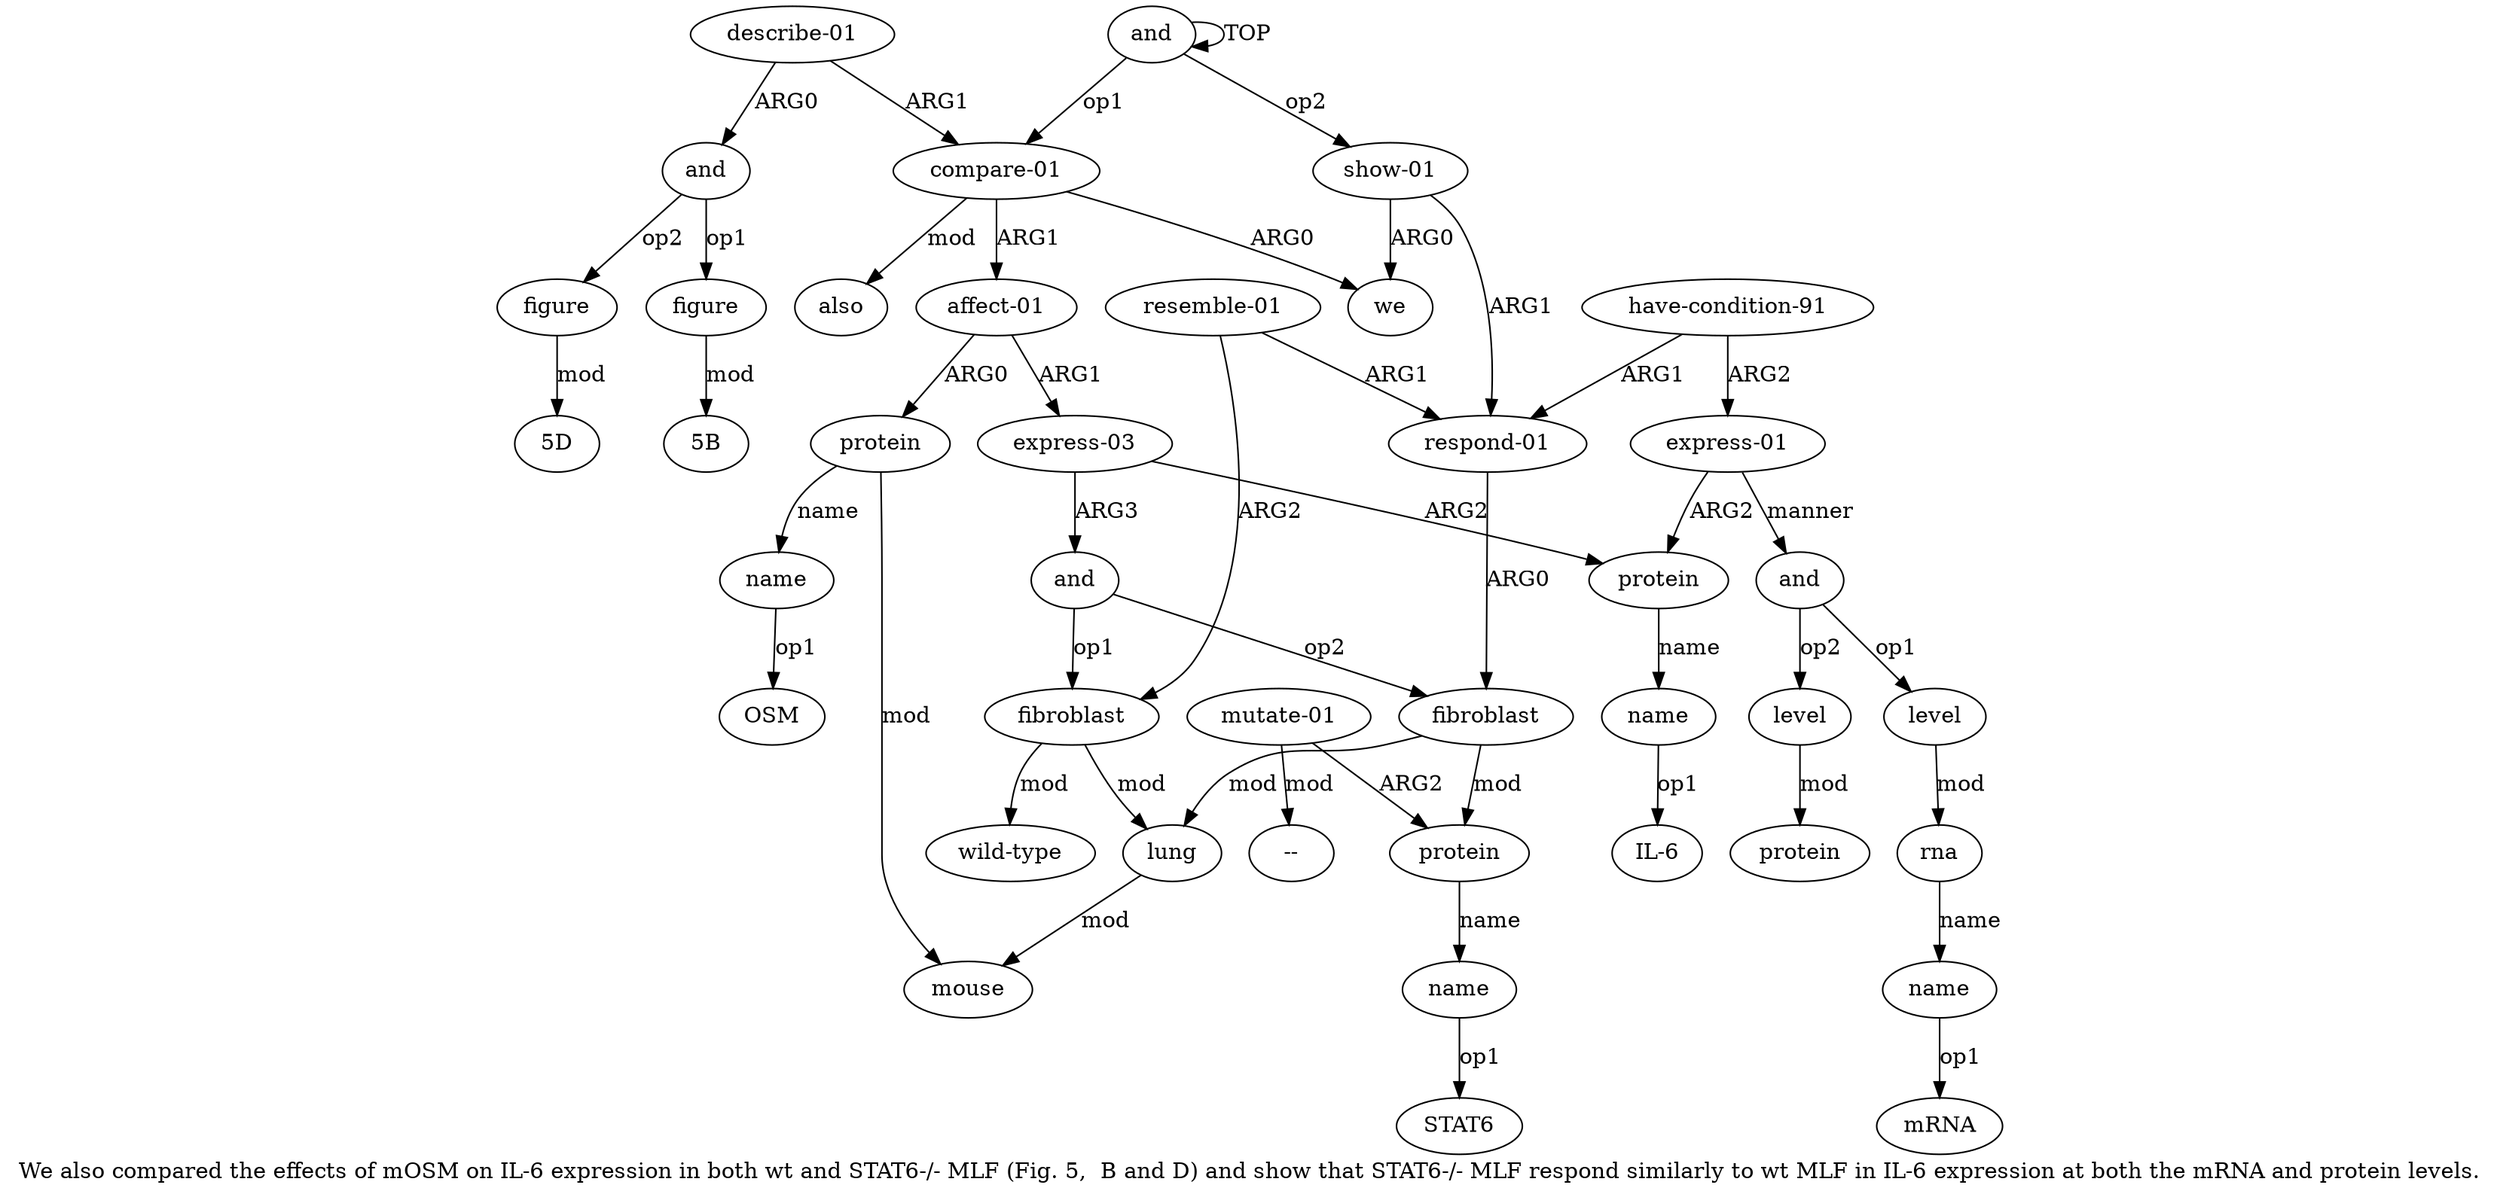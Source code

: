 digraph  {
	graph [label="We also compared the effects of mOSM on IL-6 expression in both wt and STAT6-/- MLF (Fig. 5,  B and D) and show that STAT6-/- MLF \
respond similarly to wt MLF in IL-6 expression at both the mRNA and protein levels."];
	node [label="\N"];
	a20	 [color=black,
		gold_ind=20,
		gold_label=and,
		label=and,
		test_ind=20,
		test_label=and];
	a21	 [color=black,
		gold_ind=21,
		gold_label=figure,
		label=figure,
		test_ind=21,
		test_label=figure];
	a20 -> a21 [key=0,
	color=black,
	gold_label=op1,
	label=op1,
	test_label=op1];
a22 [color=black,
	gold_ind=22,
	gold_label=figure,
	label=figure,
	test_ind=22,
	test_label=figure];
a20 -> a22 [key=0,
color=black,
gold_label=op2,
label=op2,
test_label=op2];
"a21 5B" [color=black,
gold_ind=-1,
gold_label="5B",
label="5B",
test_ind=-1,
test_label="5B"];
a21 -> "a21 5B" [key=0,
color=black,
gold_label=mod,
label=mod,
test_label=mod];
"a22 5D" [color=black,
gold_ind=-1,
gold_label="5D",
label="5D",
test_ind=-1,
test_label="5D"];
a22 -> "a22 5D" [key=0,
color=black,
gold_label=mod,
label=mod,
test_label=mod];
a23 [color=black,
gold_ind=23,
gold_label="show-01",
label="show-01",
test_ind=23,
test_label="show-01"];
a24 [color=black,
gold_ind=24,
gold_label="respond-01",
label="respond-01",
test_ind=24,
test_label="respond-01"];
a23 -> a24 [key=0,
color=black,
gold_label=ARG1,
label=ARG1,
test_label=ARG1];
a2 [color=black,
gold_ind=2,
gold_label=we,
label=we,
test_ind=2,
test_label=we];
a23 -> a2 [key=0,
color=black,
gold_label=ARG0,
label=ARG0,
test_label=ARG0];
a14 [color=black,
gold_ind=14,
gold_label=fibroblast,
label=fibroblast,
test_ind=14,
test_label=fibroblast];
a24 -> a14 [key=0,
color=black,
gold_label=ARG0,
label=ARG0,
test_label=ARG0];
a25 [color=black,
gold_ind=25,
gold_label="resemble-01",
label="resemble-01",
test_ind=25,
test_label="resemble-01"];
a25 -> a24 [key=0,
color=black,
gold_label=ARG1,
label=ARG1,
test_label=ARG1];
a11 [color=black,
gold_ind=11,
gold_label=fibroblast,
label=fibroblast,
test_ind=11,
test_label=fibroblast];
a25 -> a11 [key=0,
color=black,
gold_label=ARG2,
label=ARG2,
test_label=ARG2];
a26 [color=black,
gold_ind=26,
gold_label="have-condition-91",
label="have-condition-91",
test_ind=26,
test_label="have-condition-91"];
a26 -> a24 [key=0,
color=black,
gold_label=ARG1,
label=ARG1,
test_label=ARG1];
a27 [color=black,
gold_ind=27,
gold_label="express-01",
label="express-01",
test_ind=27,
test_label="express-01"];
a26 -> a27 [key=0,
color=black,
gold_label=ARG2,
label=ARG2,
test_label=ARG2];
a28 [color=black,
gold_ind=28,
gold_label=and,
label=and,
test_ind=28,
test_label=and];
a27 -> a28 [key=0,
color=black,
gold_label=manner,
label=manner,
test_label=manner];
a8 [color=black,
gold_ind=8,
gold_label=protein,
label=protein,
test_ind=8,
test_label=protein];
a27 -> a8 [key=0,
color=black,
gold_label=ARG2,
label=ARG2,
test_label=ARG2];
a29 [color=black,
gold_ind=29,
gold_label=level,
label=level,
test_ind=29,
test_label=level];
a28 -> a29 [key=0,
color=black,
gold_label=op1,
label=op1,
test_label=op1];
a32 [color=black,
gold_ind=32,
gold_label=level,
label=level,
test_ind=32,
test_label=level];
a28 -> a32 [key=0,
color=black,
gold_label=op2,
label=op2,
test_label=op2];
a30 [color=black,
gold_ind=30,
gold_label=rna,
label=rna,
test_ind=30,
test_label=rna];
a29 -> a30 [key=0,
color=black,
gold_label=mod,
label=mod,
test_label=mod];
"a9 IL-6" [color=black,
gold_ind=-1,
gold_label="IL-6",
label="IL-6",
test_ind=-1,
test_label="IL-6"];
a31 [color=black,
gold_ind=31,
gold_label=name,
label=name,
test_ind=31,
test_label=name];
"a31 mRNA" [color=black,
gold_ind=-1,
gold_label=mRNA,
label=mRNA,
test_ind=-1,
test_label=mRNA];
a31 -> "a31 mRNA" [key=0,
color=black,
gold_label=op1,
label=op1,
test_label=op1];
a30 -> a31 [key=0,
color=black,
gold_label=name,
label=name,
test_label=name];
a33 [color=black,
gold_ind=33,
gold_label=protein,
label=protein,
test_ind=33,
test_label=protein];
"a17 --" [color=black,
gold_ind=-1,
gold_label="--",
label="--",
test_ind=-1,
test_label="--"];
a32 -> a33 [key=0,
color=black,
gold_label=mod,
label=mod,
test_label=mod];
a15 [color=black,
gold_ind=15,
gold_label=protein,
label=protein,
test_ind=15,
test_label=protein];
a16 [color=black,
gold_ind=16,
gold_label=name,
label=name,
test_ind=16,
test_label=name];
a15 -> a16 [key=0,
color=black,
gold_label=name,
label=name,
test_label=name];
a14 -> a15 [key=0,
color=black,
gold_label=mod,
label=mod,
test_label=mod];
a12 [color=black,
gold_ind=12,
gold_label=lung,
label=lung,
test_ind=12,
test_label=lung];
a14 -> a12 [key=0,
color=black,
gold_label=mod,
label=mod,
test_label=mod];
a17 [color=black,
gold_ind=17,
gold_label="mutate-01",
label="mutate-01",
test_ind=17,
test_label="mutate-01"];
a17 -> "a17 --" [key=0,
color=black,
gold_label=mod,
label=mod,
test_label=mod];
a17 -> a15 [key=0,
color=black,
gold_label=ARG2,
label=ARG2,
test_label=ARG2];
"a16 STAT6" [color=black,
gold_ind=-1,
gold_label=STAT6,
label=STAT6,
test_ind=-1,
test_label=STAT6];
a16 -> "a16 STAT6" [key=0,
color=black,
gold_label=op1,
label=op1,
test_label=op1];
a13 [color=black,
gold_ind=13,
gold_label="wild-type",
label="wild-type",
test_ind=13,
test_label="wild-type"];
a11 -> a13 [key=0,
color=black,
gold_label=mod,
label=mod,
test_label=mod];
a11 -> a12 [key=0,
color=black,
gold_label=mod,
label=mod,
test_label=mod];
a10 [color=black,
gold_ind=10,
gold_label=and,
label=and,
test_ind=10,
test_label=and];
a10 -> a14 [key=0,
color=black,
gold_label=op2,
label=op2,
test_label=op2];
a10 -> a11 [key=0,
color=black,
gold_label=op1,
label=op1,
test_label=op1];
a6 [color=black,
gold_ind=6,
gold_label=mouse,
label=mouse,
test_ind=6,
test_label=mouse];
a12 -> a6 [key=0,
color=black,
gold_label=mod,
label=mod,
test_label=mod];
a19 [color=black,
gold_ind=19,
gold_label="describe-01",
label="describe-01",
test_ind=19,
test_label="describe-01"];
a19 -> a20 [key=0,
color=black,
gold_label=ARG0,
label=ARG0,
test_label=ARG0];
a1 [color=black,
gold_ind=1,
gold_label="compare-01",
label="compare-01",
test_ind=1,
test_label="compare-01"];
a19 -> a1 [key=0,
color=black,
gold_label=ARG1,
label=ARG1,
test_label=ARG1];
a18 [color=black,
gold_ind=18,
gold_label=also,
label=also,
test_ind=18,
test_label=also];
a1 -> a18 [key=0,
color=black,
gold_label=mod,
label=mod,
test_label=mod];
a3 [color=black,
gold_ind=3,
gold_label="affect-01",
label="affect-01",
test_ind=3,
test_label="affect-01"];
a1 -> a3 [key=0,
color=black,
gold_label=ARG1,
label=ARG1,
test_label=ARG1];
a1 -> a2 [key=0,
color=black,
gold_label=ARG0,
label=ARG0,
test_label=ARG0];
a0 [color=black,
gold_ind=0,
gold_label=and,
label=and,
test_ind=0,
test_label=and];
a0 -> a23 [key=0,
color=black,
gold_label=op2,
label=op2,
test_label=op2];
a0 -> a1 [key=0,
color=black,
gold_label=op1,
label=op1,
test_label=op1];
a0 -> a0 [key=0,
color=black,
gold_label=TOP,
label=TOP,
test_label=TOP];
a4 [color=black,
gold_ind=4,
gold_label=protein,
label=protein,
test_ind=4,
test_label=protein];
a3 -> a4 [key=0,
color=black,
gold_label=ARG0,
label=ARG0,
test_label=ARG0];
a7 [color=black,
gold_ind=7,
gold_label="express-03",
label="express-03",
test_ind=7,
test_label="express-03"];
a3 -> a7 [key=0,
color=black,
gold_label=ARG1,
label=ARG1,
test_label=ARG1];
a5 [color=black,
gold_ind=5,
gold_label=name,
label=name,
test_ind=5,
test_label=name];
"a5 OSM" [color=black,
gold_ind=-1,
gold_label=OSM,
label=OSM,
test_ind=-1,
test_label=OSM];
a5 -> "a5 OSM" [key=0,
color=black,
gold_label=op1,
label=op1,
test_label=op1];
a4 -> a5 [key=0,
color=black,
gold_label=name,
label=name,
test_label=name];
a4 -> a6 [key=0,
color=black,
gold_label=mod,
label=mod,
test_label=mod];
a7 -> a10 [key=0,
color=black,
gold_label=ARG3,
label=ARG3,
test_label=ARG3];
a7 -> a8 [key=0,
color=black,
gold_label=ARG2,
label=ARG2,
test_label=ARG2];
a9 [color=black,
gold_ind=9,
gold_label=name,
label=name,
test_ind=9,
test_label=name];
a9 -> "a9 IL-6" [key=0,
color=black,
gold_label=op1,
label=op1,
test_label=op1];
a8 -> a9 [key=0,
color=black,
gold_label=name,
label=name,
test_label=name];
}

